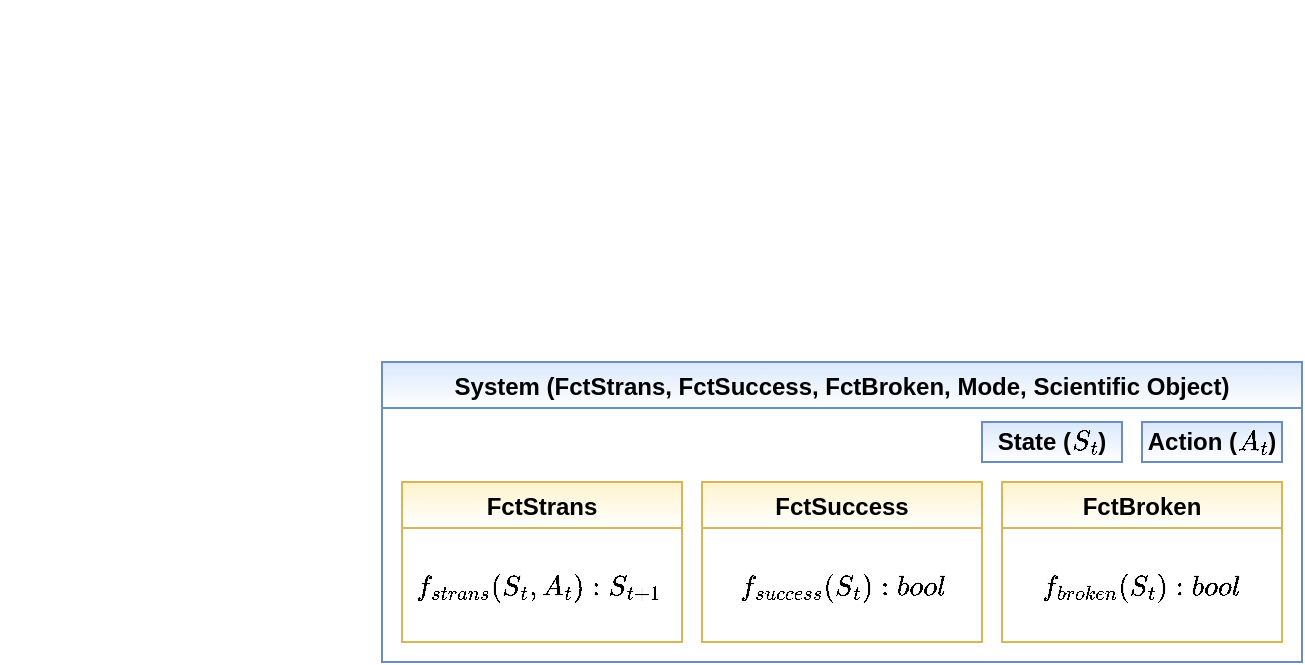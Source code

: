 <mxfile version="20.2.3" type="device"><diagram id="NrPuXFnbctdlaUMU063_" name="Page-1"><mxGraphModel dx="1038" dy="641" grid="1" gridSize="10" guides="1" tooltips="1" connect="1" arrows="1" fold="1" page="1" pageScale="1" pageWidth="3300" pageHeight="4681" math="1" shadow="0"><root><mxCell id="0"/><mxCell id="1" parent="0"/><mxCell id="20T48VY9dmz4e4oI1tVE-1" value="System (FctStrans, FctSuccess, FctBroken, Mode, Scientific Object)" style="swimlane;fillColor=#dae8fc;strokeColor=#6c8ebf;gradientColor=#FFFFFF;swimlaneFillColor=default;rounded=0;" parent="1" vertex="1"><mxGeometry x="190" y="180" width="460" height="150" as="geometry"><mxRectangle x="160" y="180" width="80" height="30" as="alternateBounds"/></mxGeometry></mxCell><mxCell id="20T48VY9dmz4e4oI1tVE-2" value="FctStrans" style="swimlane;fillColor=#fff2cc;strokeColor=#d6b656;swimlaneFillColor=default;gradientColor=#FFFFFF;rounded=0;swimlaneLine=1;startSize=23;" parent="20T48VY9dmz4e4oI1tVE-1" vertex="1"><mxGeometry x="10" y="60" width="140" height="80" as="geometry"/></mxCell><mxCell id="20T48VY9dmz4e4oI1tVE-11" value="`f_{strans}(S_t, A_t) : S_{t+1}`&amp;nbsp;" style="text;html=1;strokeColor=none;fillColor=none;align=center;verticalAlign=middle;whiteSpace=wrap;rounded=0;" parent="20T48VY9dmz4e4oI1tVE-2" vertex="1"><mxGeometry y="25" width="140" height="55" as="geometry"/></mxCell><mxCell id="20T48VY9dmz4e4oI1tVE-3" value="FctSuccess" style="swimlane;fillColor=#fff2cc;strokeColor=#d6b656;gradientColor=#FFFFFF;swimlaneFillColor=default;rounded=0;swimlaneLine=1;" parent="20T48VY9dmz4e4oI1tVE-1" vertex="1"><mxGeometry x="160" y="60" width="140" height="80" as="geometry"/></mxCell><mxCell id="20T48VY9dmz4e4oI1tVE-12" value="`f_{\s\u\c\c\e\ss}(S_t) : b\o\ol`" style="text;html=1;strokeColor=none;fillColor=none;align=center;verticalAlign=middle;whiteSpace=wrap;rounded=0;" parent="20T48VY9dmz4e4oI1tVE-3" vertex="1"><mxGeometry y="25" width="140" height="55" as="geometry"/></mxCell><mxCell id="20T48VY9dmz4e4oI1tVE-4" value="FctBroken" style="swimlane;fillColor=#fff2cc;strokeColor=#d6b656;swimlaneFillColor=default;gradientColor=#FFFFFF;rounded=0;swimlaneLine=1;" parent="20T48VY9dmz4e4oI1tVE-1" vertex="1"><mxGeometry x="310" y="60" width="140" height="80" as="geometry"/></mxCell><mxCell id="20T48VY9dmz4e4oI1tVE-13" value="`f_{broken}(S_t) :b\o\ol&lt;br&gt;`" style="text;html=1;strokeColor=none;fillColor=none;align=center;verticalAlign=middle;whiteSpace=wrap;rounded=0;" parent="20T48VY9dmz4e4oI1tVE-4" vertex="1"><mxGeometry y="25" width="140" height="55" as="geometry"/></mxCell><mxCell id="20T48VY9dmz4e4oI1tVE-6" value="&lt;b&gt;Action (`A_t`)&lt;/b&gt;" style="rounded=0;whiteSpace=wrap;html=1;fillColor=#dae8fc;strokeColor=#6c8ebf;swimlaneLine=1;gradientColor=#FFFFFF;" parent="20T48VY9dmz4e4oI1tVE-1" vertex="1"><mxGeometry x="380" y="30" width="70" height="20" as="geometry"/></mxCell><mxCell id="9hea_XkzgNAtb5cEu52S-1" value="&lt;b&gt;State (`S_t`)&lt;/b&gt;" style="rounded=0;whiteSpace=wrap;html=1;fillColor=#dae8fc;strokeColor=#6c8ebf;swimlaneLine=1;gradientColor=#FFFFFF;" parent="20T48VY9dmz4e4oI1tVE-1" vertex="1"><mxGeometry x="300" y="30" width="70" height="20" as="geometry"/></mxCell><mxCell id="20T48VY9dmz4e4oI1tVE-9" value="" style="ellipse;whiteSpace=wrap;html=1;aspect=fixed;rounded=1;fillColor=#000000;gradientColor=none;" parent="1" vertex="1"><mxGeometry height="10" as="geometry"/></mxCell></root></mxGraphModel></diagram></mxfile>